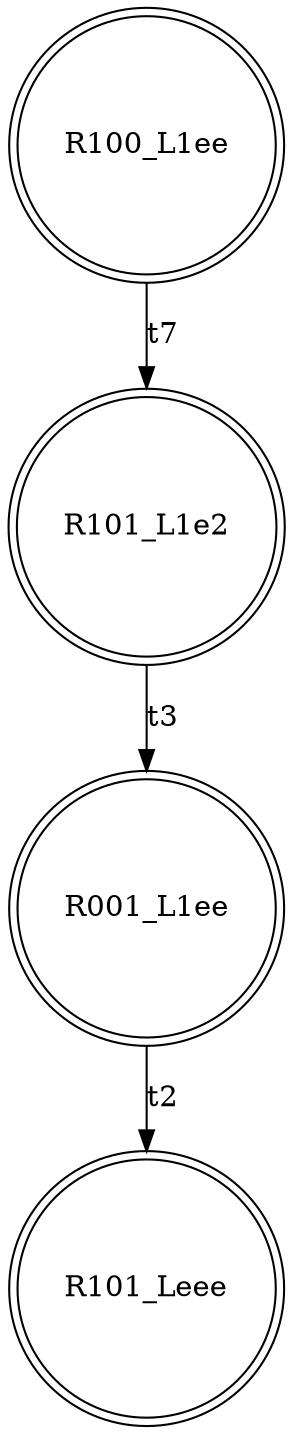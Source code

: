 digraph "SCdebug/6" {
node [shape=doublecircle]; R100_L1ee ;
node [shape=doublecircle]; R101_L1e2 ;
node [shape=doublecircle]; R001_L1ee ;
node [shape=doublecircle]; R101_Leee ;
R100_L1ee -> R101_L1e2 [label=t7]
R101_L1e2 -> R001_L1ee [label=t3]
R001_L1ee -> R101_Leee [label=t2]
}